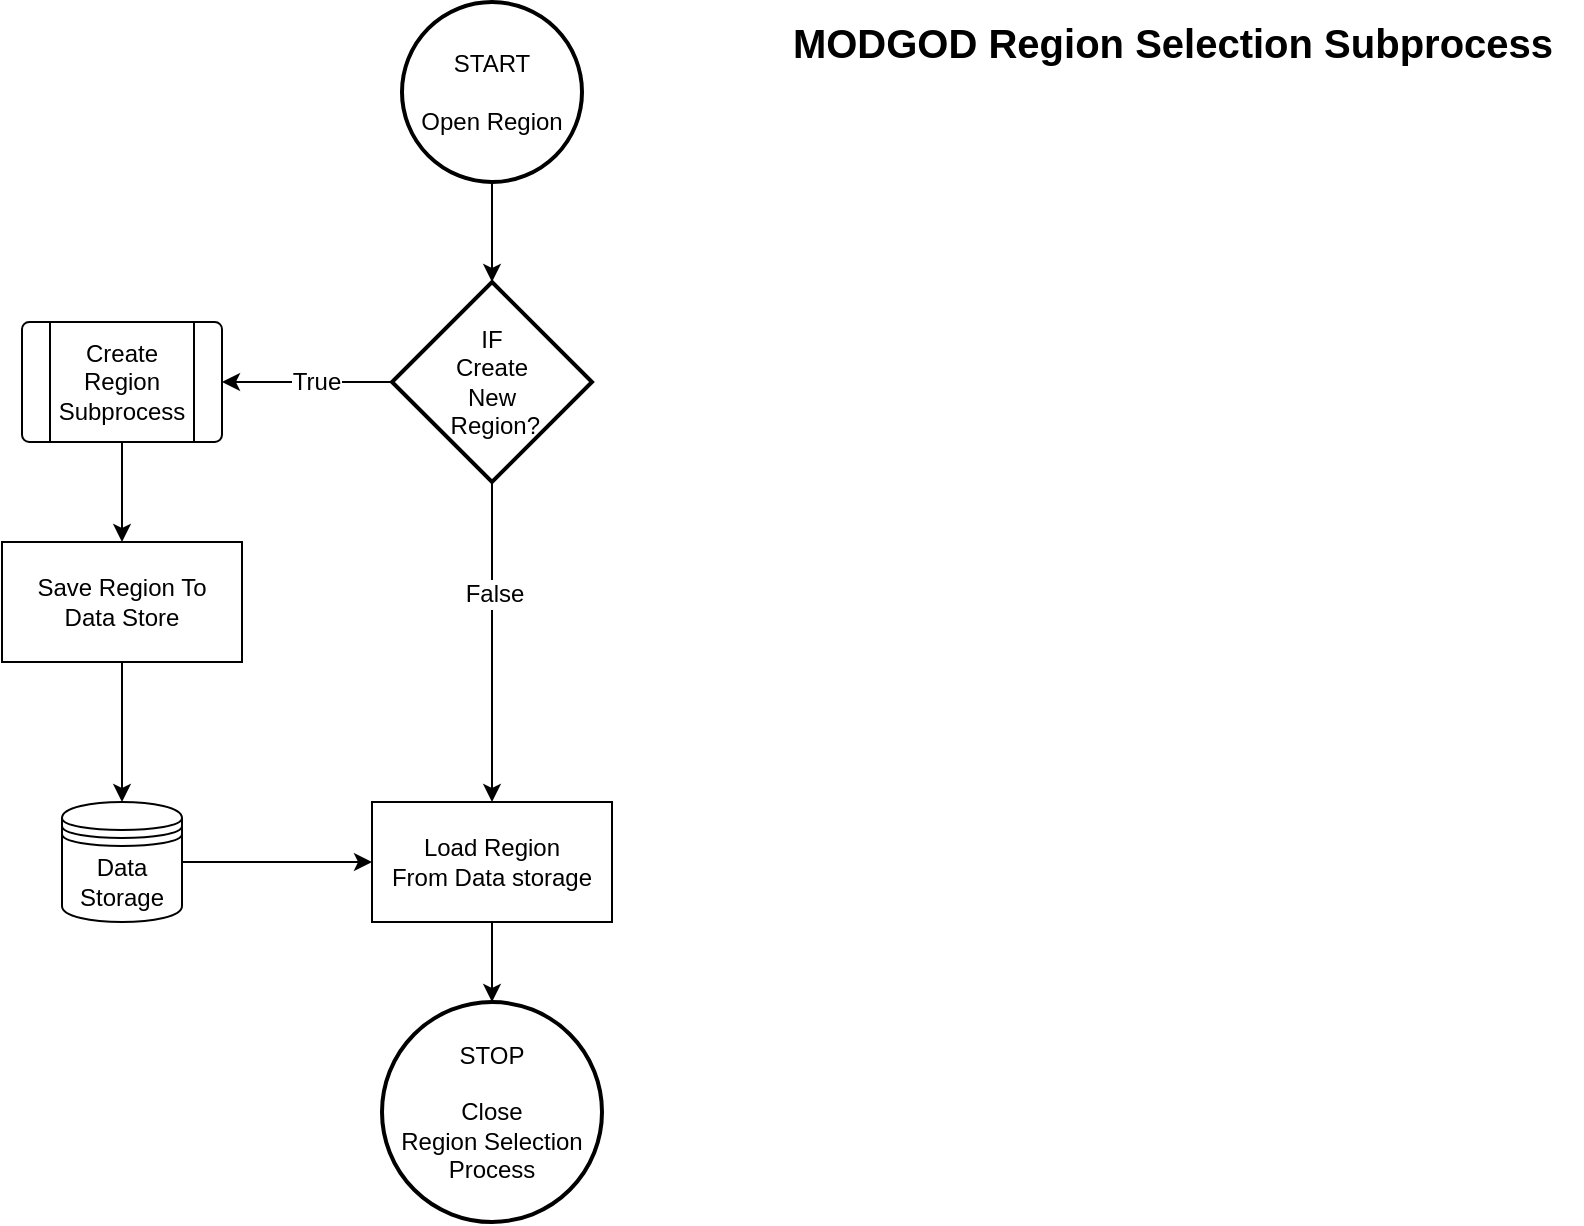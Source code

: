 <mxfile version="20.3.0" type="device"><diagram id="zRx6mBnDStIuMqTZuLI2" name="Page-1"><mxGraphModel dx="2062" dy="1221" grid="1" gridSize="10" guides="1" tooltips="1" connect="1" arrows="1" fold="1" page="1" pageScale="1" pageWidth="850" pageHeight="1100" math="0" shadow="0"><root><mxCell id="0"/><mxCell id="1" parent="0"/><mxCell id="U8ZFVvuV6WymN-JmmA9R-1" style="edgeStyle=orthogonalEdgeStyle;rounded=0;orthogonalLoop=1;jettySize=auto;html=1;entryX=0.5;entryY=0;entryDx=0;entryDy=0;entryPerimeter=0;" edge="1" parent="1" source="U8ZFVvuV6WymN-JmmA9R-2" target="U8ZFVvuV6WymN-JmmA9R-9"><mxGeometry relative="1" as="geometry"><mxPoint x="435" y="200" as="targetPoint"/></mxGeometry></mxCell><mxCell id="U8ZFVvuV6WymN-JmmA9R-2" value="START&lt;br&gt;&lt;br&gt;Open Region" style="strokeWidth=2;html=1;shape=mxgraph.flowchart.start_2;whiteSpace=wrap;" vertex="1" parent="1"><mxGeometry x="400" y="80" width="90" height="90" as="geometry"/></mxCell><mxCell id="U8ZFVvuV6WymN-JmmA9R-3" value="&lt;b&gt;&lt;font style=&quot;font-size: 20px;&quot;&gt;MODGOD Region Selection Subprocess&lt;/font&gt;&lt;/b&gt;" style="text;html=1;align=center;verticalAlign=middle;resizable=0;points=[];autosize=1;strokeColor=none;fillColor=none;" vertex="1" parent="1"><mxGeometry x="580" y="80" width="410" height="40" as="geometry"/></mxCell><mxCell id="U8ZFVvuV6WymN-JmmA9R-4" value="STOP&lt;br&gt;&lt;br&gt;Close&lt;br&gt;Region Selection&lt;br&gt;Process" style="strokeWidth=2;html=1;shape=mxgraph.flowchart.start_2;whiteSpace=wrap;" vertex="1" parent="1"><mxGeometry x="390" y="580" width="110" height="110" as="geometry"/></mxCell><mxCell id="U8ZFVvuV6WymN-JmmA9R-5" style="edgeStyle=orthogonalEdgeStyle;rounded=0;orthogonalLoop=1;jettySize=auto;html=1;exitX=0.5;exitY=1;exitDx=0;exitDy=0;exitPerimeter=0;fontSize=12;entryX=0.5;entryY=0;entryDx=0;entryDy=0;" edge="1" parent="1" source="U8ZFVvuV6WymN-JmmA9R-9" target="U8ZFVvuV6WymN-JmmA9R-11"><mxGeometry relative="1" as="geometry"><mxPoint x="435" y="350" as="targetPoint"/></mxGeometry></mxCell><mxCell id="U8ZFVvuV6WymN-JmmA9R-6" value="False" style="edgeLabel;html=1;align=center;verticalAlign=middle;resizable=0;points=[];fontSize=12;" vertex="1" connectable="0" parent="U8ZFVvuV6WymN-JmmA9R-5"><mxGeometry x="-0.298" y="1" relative="1" as="geometry"><mxPoint as="offset"/></mxGeometry></mxCell><mxCell id="U8ZFVvuV6WymN-JmmA9R-7" style="edgeStyle=orthogonalEdgeStyle;rounded=0;orthogonalLoop=1;jettySize=auto;html=1;exitX=0;exitY=0.5;exitDx=0;exitDy=0;exitPerimeter=0;entryX=1;entryY=0.5;entryDx=0;entryDy=0;fontSize=12;" edge="1" parent="1" source="U8ZFVvuV6WymN-JmmA9R-9" target="U8ZFVvuV6WymN-JmmA9R-15"><mxGeometry relative="1" as="geometry"/></mxCell><mxCell id="U8ZFVvuV6WymN-JmmA9R-8" value="True" style="edgeLabel;html=1;align=center;verticalAlign=middle;resizable=0;points=[];fontSize=12;" vertex="1" connectable="0" parent="U8ZFVvuV6WymN-JmmA9R-7"><mxGeometry x="-0.093" relative="1" as="geometry"><mxPoint as="offset"/></mxGeometry></mxCell><mxCell id="U8ZFVvuV6WymN-JmmA9R-9" value="IF&lt;br&gt;Create&lt;br&gt;New&lt;br&gt;&amp;nbsp;Region?" style="strokeWidth=2;html=1;shape=mxgraph.flowchart.decision;whiteSpace=wrap;" vertex="1" parent="1"><mxGeometry x="395" y="220" width="100" height="100" as="geometry"/></mxCell><mxCell id="U8ZFVvuV6WymN-JmmA9R-10" style="edgeStyle=orthogonalEdgeStyle;rounded=0;orthogonalLoop=1;jettySize=auto;html=1;exitX=0.5;exitY=1;exitDx=0;exitDy=0;fontSize=12;" edge="1" parent="1" source="U8ZFVvuV6WymN-JmmA9R-11" target="U8ZFVvuV6WymN-JmmA9R-4"><mxGeometry relative="1" as="geometry"/></mxCell><mxCell id="U8ZFVvuV6WymN-JmmA9R-11" value="Load Region&lt;br&gt;From Data storage" style="rounded=0;whiteSpace=wrap;html=1;fontSize=12;" vertex="1" parent="1"><mxGeometry x="385" y="480" width="120" height="60" as="geometry"/></mxCell><mxCell id="U8ZFVvuV6WymN-JmmA9R-12" style="edgeStyle=orthogonalEdgeStyle;rounded=0;orthogonalLoop=1;jettySize=auto;html=1;exitX=1;exitY=0.5;exitDx=0;exitDy=0;entryX=0;entryY=0.5;entryDx=0;entryDy=0;fontSize=12;" edge="1" parent="1" source="U8ZFVvuV6WymN-JmmA9R-13" target="U8ZFVvuV6WymN-JmmA9R-11"><mxGeometry relative="1" as="geometry"/></mxCell><mxCell id="U8ZFVvuV6WymN-JmmA9R-13" value="Data&lt;br&gt;Storage" style="shape=datastore;whiteSpace=wrap;html=1;fontSize=12;" vertex="1" parent="1"><mxGeometry x="230" y="480" width="60" height="60" as="geometry"/></mxCell><mxCell id="U8ZFVvuV6WymN-JmmA9R-14" style="edgeStyle=orthogonalEdgeStyle;rounded=0;orthogonalLoop=1;jettySize=auto;html=1;exitX=0.5;exitY=1;exitDx=0;exitDy=0;fontSize=12;" edge="1" parent="1" source="U8ZFVvuV6WymN-JmmA9R-15" target="U8ZFVvuV6WymN-JmmA9R-17"><mxGeometry relative="1" as="geometry"/></mxCell><mxCell id="U8ZFVvuV6WymN-JmmA9R-15" value="Create Region&lt;br&gt;Subprocess" style="verticalLabelPosition=middle;verticalAlign=middle;html=1;shape=process;whiteSpace=wrap;rounded=1;size=0.14;arcSize=6;fontSize=12;labelPosition=center;align=center;" vertex="1" parent="1"><mxGeometry x="210" y="240" width="100" height="60" as="geometry"/></mxCell><mxCell id="U8ZFVvuV6WymN-JmmA9R-16" style="edgeStyle=orthogonalEdgeStyle;rounded=0;orthogonalLoop=1;jettySize=auto;html=1;fontSize=12;" edge="1" parent="1" source="U8ZFVvuV6WymN-JmmA9R-17" target="U8ZFVvuV6WymN-JmmA9R-13"><mxGeometry relative="1" as="geometry"/></mxCell><mxCell id="U8ZFVvuV6WymN-JmmA9R-17" value="Save Region To&lt;br&gt;Data Store" style="rounded=0;whiteSpace=wrap;html=1;fontSize=12;" vertex="1" parent="1"><mxGeometry x="200" y="350" width="120" height="60" as="geometry"/></mxCell></root></mxGraphModel></diagram></mxfile>